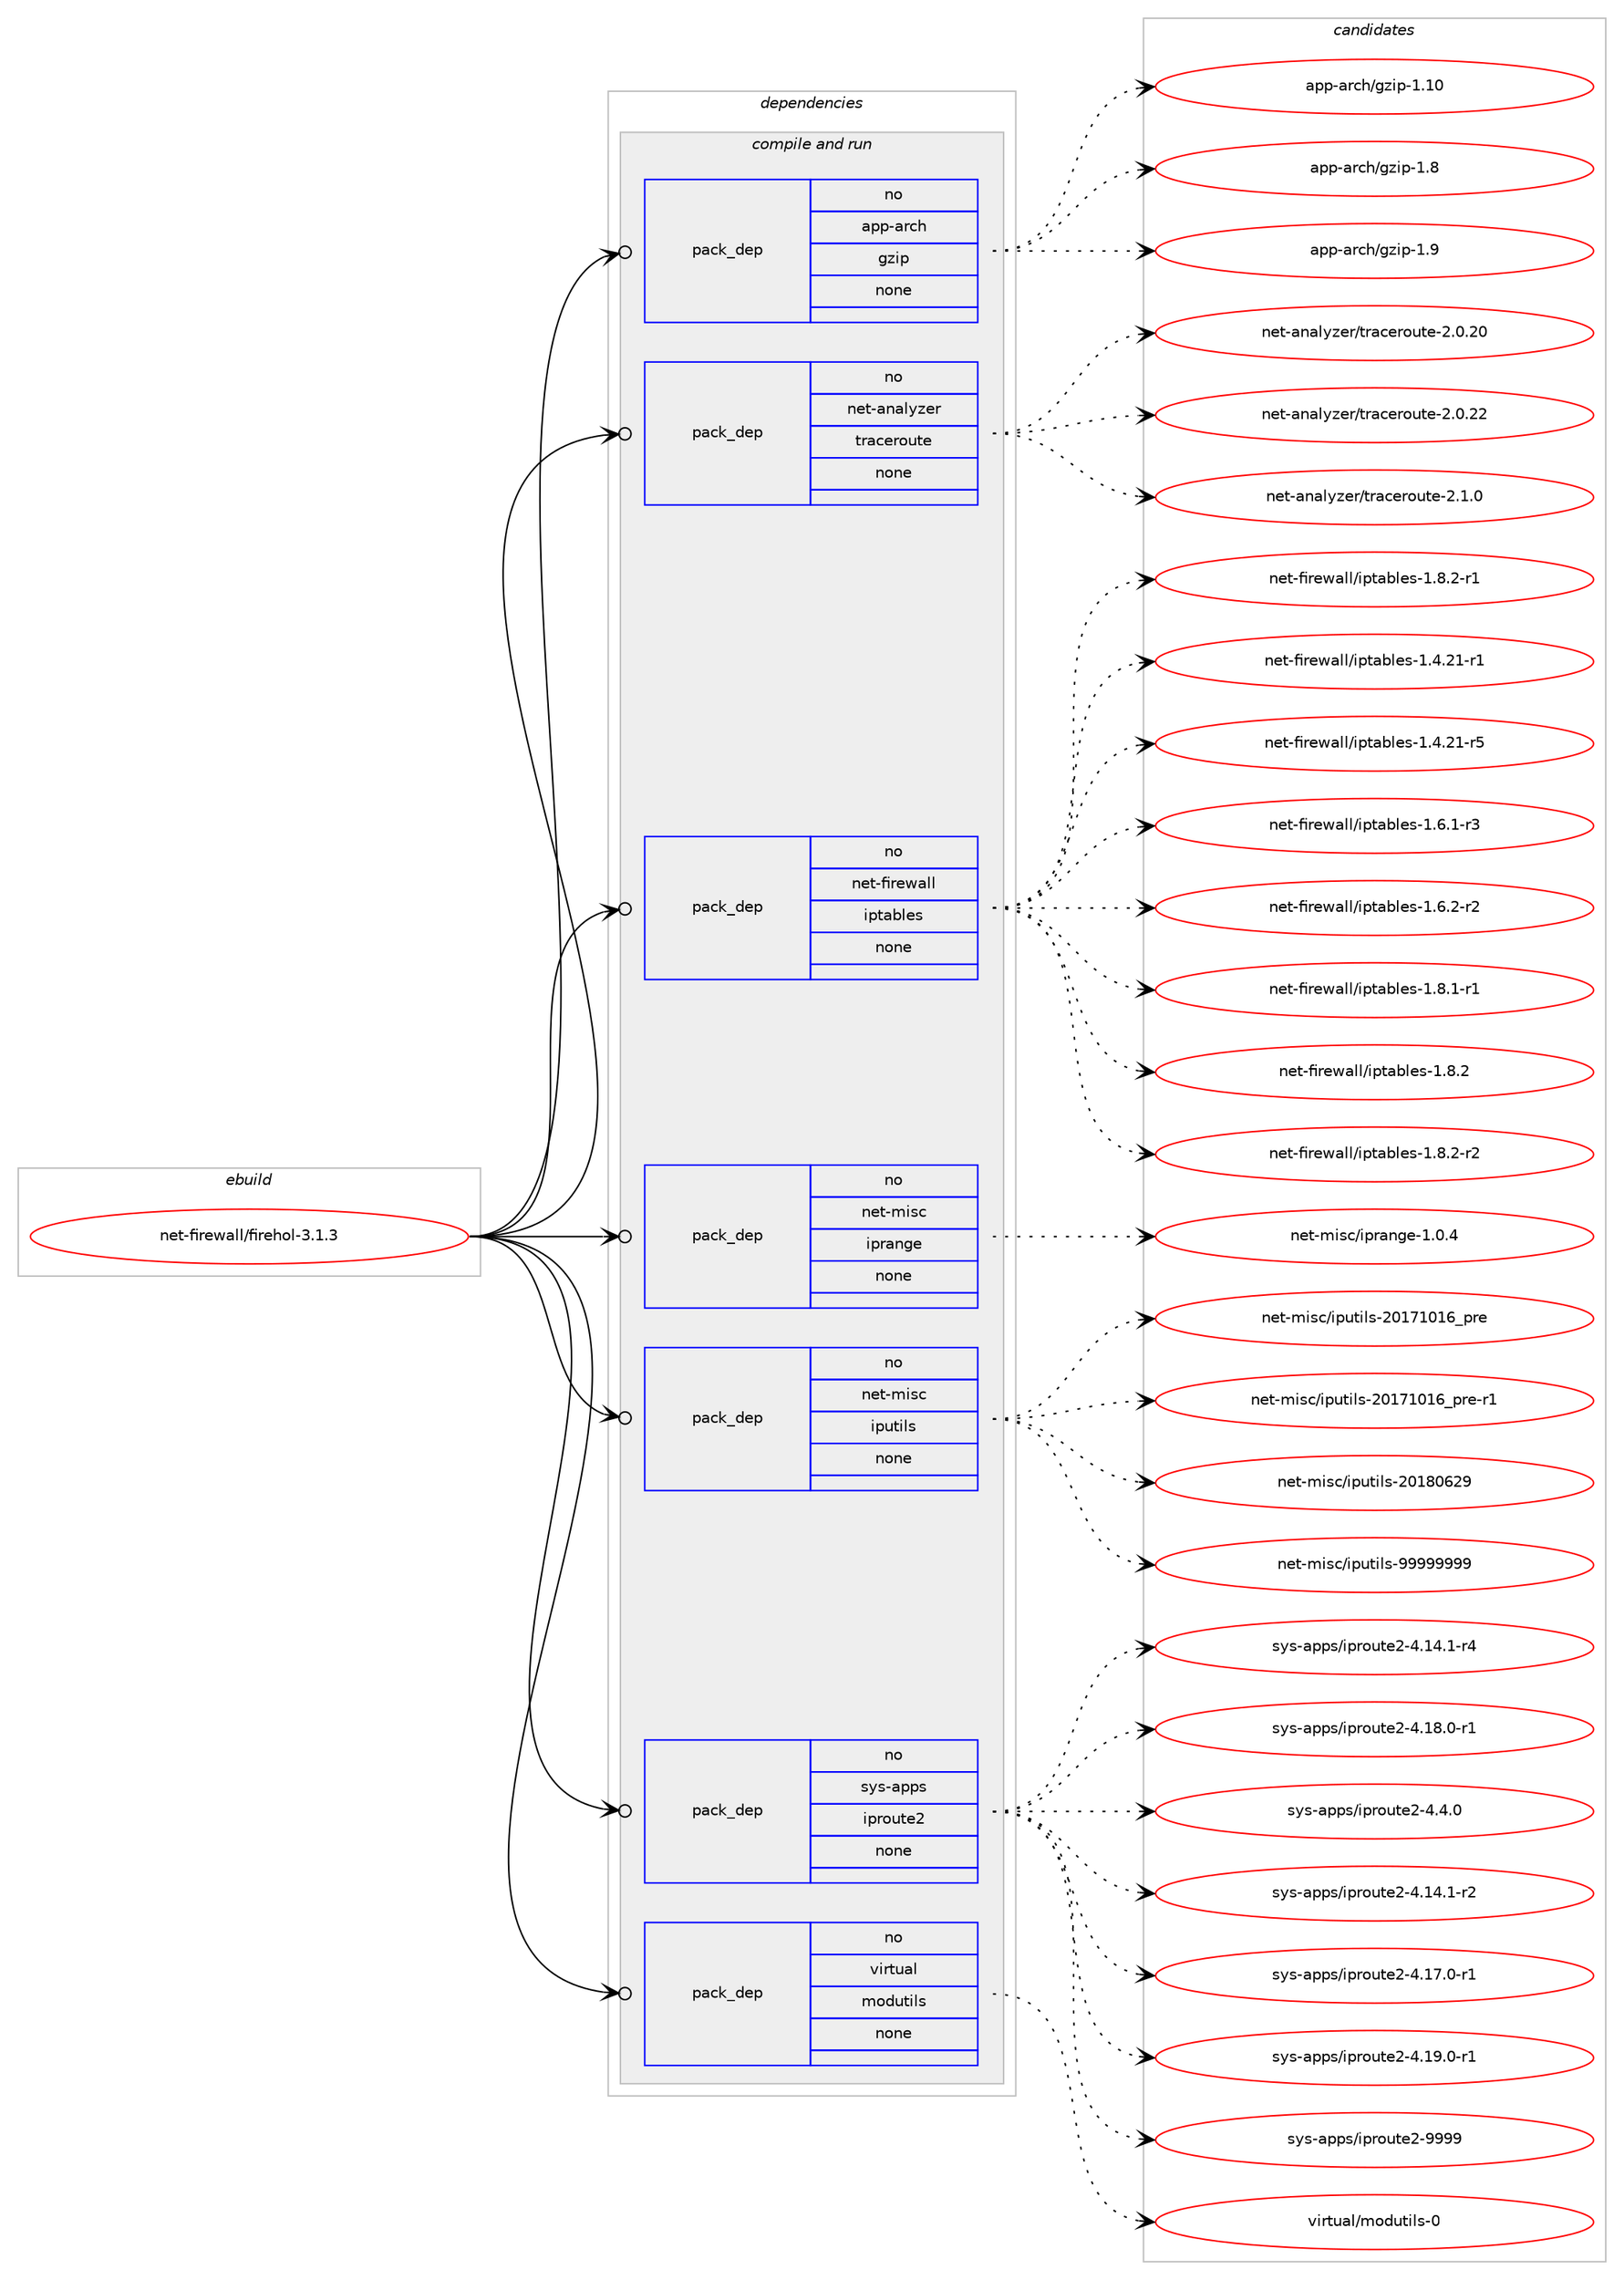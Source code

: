 digraph prolog {

# *************
# Graph options
# *************

newrank=true;
concentrate=true;
compound=true;
graph [rankdir=LR,fontname=Helvetica,fontsize=10,ranksep=1.5];#, ranksep=2.5, nodesep=0.2];
edge  [arrowhead=vee];
node  [fontname=Helvetica,fontsize=10];

# **********
# The ebuild
# **********

subgraph cluster_leftcol {
color=gray;
rank=same;
label=<<i>ebuild</i>>;
id [label="net-firewall/firehol-3.1.3", color=red, width=4, href="../net-firewall/firehol-3.1.3.svg"];
}

# ****************
# The dependencies
# ****************

subgraph cluster_midcol {
color=gray;
label=<<i>dependencies</i>>;
subgraph cluster_compile {
fillcolor="#eeeeee";
style=filled;
label=<<i>compile</i>>;
}
subgraph cluster_compileandrun {
fillcolor="#eeeeee";
style=filled;
label=<<i>compile and run</i>>;
subgraph pack2717 {
dependency3296 [label=<<TABLE BORDER="0" CELLBORDER="1" CELLSPACING="0" CELLPADDING="4" WIDTH="220"><TR><TD ROWSPAN="6" CELLPADDING="30">pack_dep</TD></TR><TR><TD WIDTH="110">no</TD></TR><TR><TD>app-arch</TD></TR><TR><TD>gzip</TD></TR><TR><TD>none</TD></TR><TR><TD></TD></TR></TABLE>>, shape=none, color=blue];
}
id:e -> dependency3296:w [weight=20,style="solid",arrowhead="odotvee"];
subgraph pack2718 {
dependency3297 [label=<<TABLE BORDER="0" CELLBORDER="1" CELLSPACING="0" CELLPADDING="4" WIDTH="220"><TR><TD ROWSPAN="6" CELLPADDING="30">pack_dep</TD></TR><TR><TD WIDTH="110">no</TD></TR><TR><TD>net-analyzer</TD></TR><TR><TD>traceroute</TD></TR><TR><TD>none</TD></TR><TR><TD></TD></TR></TABLE>>, shape=none, color=blue];
}
id:e -> dependency3297:w [weight=20,style="solid",arrowhead="odotvee"];
subgraph pack2719 {
dependency3298 [label=<<TABLE BORDER="0" CELLBORDER="1" CELLSPACING="0" CELLPADDING="4" WIDTH="220"><TR><TD ROWSPAN="6" CELLPADDING="30">pack_dep</TD></TR><TR><TD WIDTH="110">no</TD></TR><TR><TD>net-firewall</TD></TR><TR><TD>iptables</TD></TR><TR><TD>none</TD></TR><TR><TD></TD></TR></TABLE>>, shape=none, color=blue];
}
id:e -> dependency3298:w [weight=20,style="solid",arrowhead="odotvee"];
subgraph pack2720 {
dependency3299 [label=<<TABLE BORDER="0" CELLBORDER="1" CELLSPACING="0" CELLPADDING="4" WIDTH="220"><TR><TD ROWSPAN="6" CELLPADDING="30">pack_dep</TD></TR><TR><TD WIDTH="110">no</TD></TR><TR><TD>net-misc</TD></TR><TR><TD>iprange</TD></TR><TR><TD>none</TD></TR><TR><TD></TD></TR></TABLE>>, shape=none, color=blue];
}
id:e -> dependency3299:w [weight=20,style="solid",arrowhead="odotvee"];
subgraph pack2721 {
dependency3300 [label=<<TABLE BORDER="0" CELLBORDER="1" CELLSPACING="0" CELLPADDING="4" WIDTH="220"><TR><TD ROWSPAN="6" CELLPADDING="30">pack_dep</TD></TR><TR><TD WIDTH="110">no</TD></TR><TR><TD>net-misc</TD></TR><TR><TD>iputils</TD></TR><TR><TD>none</TD></TR><TR><TD></TD></TR></TABLE>>, shape=none, color=blue];
}
id:e -> dependency3300:w [weight=20,style="solid",arrowhead="odotvee"];
subgraph pack2722 {
dependency3301 [label=<<TABLE BORDER="0" CELLBORDER="1" CELLSPACING="0" CELLPADDING="4" WIDTH="220"><TR><TD ROWSPAN="6" CELLPADDING="30">pack_dep</TD></TR><TR><TD WIDTH="110">no</TD></TR><TR><TD>sys-apps</TD></TR><TR><TD>iproute2</TD></TR><TR><TD>none</TD></TR><TR><TD></TD></TR></TABLE>>, shape=none, color=blue];
}
id:e -> dependency3301:w [weight=20,style="solid",arrowhead="odotvee"];
subgraph pack2723 {
dependency3302 [label=<<TABLE BORDER="0" CELLBORDER="1" CELLSPACING="0" CELLPADDING="4" WIDTH="220"><TR><TD ROWSPAN="6" CELLPADDING="30">pack_dep</TD></TR><TR><TD WIDTH="110">no</TD></TR><TR><TD>virtual</TD></TR><TR><TD>modutils</TD></TR><TR><TD>none</TD></TR><TR><TD></TD></TR></TABLE>>, shape=none, color=blue];
}
id:e -> dependency3302:w [weight=20,style="solid",arrowhead="odotvee"];
}
subgraph cluster_run {
fillcolor="#eeeeee";
style=filled;
label=<<i>run</i>>;
}
}

# **************
# The candidates
# **************

subgraph cluster_choices {
rank=same;
color=gray;
label=<<i>candidates</i>>;

subgraph choice2717 {
color=black;
nodesep=1;
choice97112112459711499104471031221051124549464948 [label="app-arch/gzip-1.10", color=red, width=4,href="../app-arch/gzip-1.10.svg"];
choice971121124597114991044710312210511245494656 [label="app-arch/gzip-1.8", color=red, width=4,href="../app-arch/gzip-1.8.svg"];
choice971121124597114991044710312210511245494657 [label="app-arch/gzip-1.9", color=red, width=4,href="../app-arch/gzip-1.9.svg"];
dependency3296:e -> choice97112112459711499104471031221051124549464948:w [style=dotted,weight="100"];
dependency3296:e -> choice971121124597114991044710312210511245494656:w [style=dotted,weight="100"];
dependency3296:e -> choice971121124597114991044710312210511245494657:w [style=dotted,weight="100"];
}
subgraph choice2718 {
color=black;
nodesep=1;
choice11010111645971109710812112210111447116114979910111411111711610145504648465048 [label="net-analyzer/traceroute-2.0.20", color=red, width=4,href="../net-analyzer/traceroute-2.0.20.svg"];
choice11010111645971109710812112210111447116114979910111411111711610145504648465050 [label="net-analyzer/traceroute-2.0.22", color=red, width=4,href="../net-analyzer/traceroute-2.0.22.svg"];
choice110101116459711097108121122101114471161149799101114111117116101455046494648 [label="net-analyzer/traceroute-2.1.0", color=red, width=4,href="../net-analyzer/traceroute-2.1.0.svg"];
dependency3297:e -> choice11010111645971109710812112210111447116114979910111411111711610145504648465048:w [style=dotted,weight="100"];
dependency3297:e -> choice11010111645971109710812112210111447116114979910111411111711610145504648465050:w [style=dotted,weight="100"];
dependency3297:e -> choice110101116459711097108121122101114471161149799101114111117116101455046494648:w [style=dotted,weight="100"];
}
subgraph choice2719 {
color=black;
nodesep=1;
choice11010111645102105114101119971081084710511211697981081011154549465646504511449 [label="net-firewall/iptables-1.8.2-r1", color=red, width=4,href="../net-firewall/iptables-1.8.2-r1.svg"];
choice1101011164510210511410111997108108471051121169798108101115454946524650494511449 [label="net-firewall/iptables-1.4.21-r1", color=red, width=4,href="../net-firewall/iptables-1.4.21-r1.svg"];
choice1101011164510210511410111997108108471051121169798108101115454946524650494511453 [label="net-firewall/iptables-1.4.21-r5", color=red, width=4,href="../net-firewall/iptables-1.4.21-r5.svg"];
choice11010111645102105114101119971081084710511211697981081011154549465446494511451 [label="net-firewall/iptables-1.6.1-r3", color=red, width=4,href="../net-firewall/iptables-1.6.1-r3.svg"];
choice11010111645102105114101119971081084710511211697981081011154549465446504511450 [label="net-firewall/iptables-1.6.2-r2", color=red, width=4,href="../net-firewall/iptables-1.6.2-r2.svg"];
choice11010111645102105114101119971081084710511211697981081011154549465646494511449 [label="net-firewall/iptables-1.8.1-r1", color=red, width=4,href="../net-firewall/iptables-1.8.1-r1.svg"];
choice1101011164510210511410111997108108471051121169798108101115454946564650 [label="net-firewall/iptables-1.8.2", color=red, width=4,href="../net-firewall/iptables-1.8.2.svg"];
choice11010111645102105114101119971081084710511211697981081011154549465646504511450 [label="net-firewall/iptables-1.8.2-r2", color=red, width=4,href="../net-firewall/iptables-1.8.2-r2.svg"];
dependency3298:e -> choice11010111645102105114101119971081084710511211697981081011154549465646504511449:w [style=dotted,weight="100"];
dependency3298:e -> choice1101011164510210511410111997108108471051121169798108101115454946524650494511449:w [style=dotted,weight="100"];
dependency3298:e -> choice1101011164510210511410111997108108471051121169798108101115454946524650494511453:w [style=dotted,weight="100"];
dependency3298:e -> choice11010111645102105114101119971081084710511211697981081011154549465446494511451:w [style=dotted,weight="100"];
dependency3298:e -> choice11010111645102105114101119971081084710511211697981081011154549465446504511450:w [style=dotted,weight="100"];
dependency3298:e -> choice11010111645102105114101119971081084710511211697981081011154549465646494511449:w [style=dotted,weight="100"];
dependency3298:e -> choice1101011164510210511410111997108108471051121169798108101115454946564650:w [style=dotted,weight="100"];
dependency3298:e -> choice11010111645102105114101119971081084710511211697981081011154549465646504511450:w [style=dotted,weight="100"];
}
subgraph choice2720 {
color=black;
nodesep=1;
choice11010111645109105115994710511211497110103101454946484652 [label="net-misc/iprange-1.0.4", color=red, width=4,href="../net-misc/iprange-1.0.4.svg"];
dependency3299:e -> choice11010111645109105115994710511211497110103101454946484652:w [style=dotted,weight="100"];
}
subgraph choice2721 {
color=black;
nodesep=1;
choice11010111645109105115994710511211711610510811545504849554948495495112114101 [label="net-misc/iputils-20171016_pre", color=red, width=4,href="../net-misc/iputils-20171016_pre.svg"];
choice110101116451091051159947105112117116105108115455048495549484954951121141014511449 [label="net-misc/iputils-20171016_pre-r1", color=red, width=4,href="../net-misc/iputils-20171016_pre-r1.svg"];
choice110101116451091051159947105112117116105108115455048495648545057 [label="net-misc/iputils-20180629", color=red, width=4,href="../net-misc/iputils-20180629.svg"];
choice110101116451091051159947105112117116105108115455757575757575757 [label="net-misc/iputils-99999999", color=red, width=4,href="../net-misc/iputils-99999999.svg"];
dependency3300:e -> choice11010111645109105115994710511211711610510811545504849554948495495112114101:w [style=dotted,weight="100"];
dependency3300:e -> choice110101116451091051159947105112117116105108115455048495549484954951121141014511449:w [style=dotted,weight="100"];
dependency3300:e -> choice110101116451091051159947105112117116105108115455048495648545057:w [style=dotted,weight="100"];
dependency3300:e -> choice110101116451091051159947105112117116105108115455757575757575757:w [style=dotted,weight="100"];
}
subgraph choice2722 {
color=black;
nodesep=1;
choice11512111545971121121154710511211411111711610150455246495246494511452 [label="sys-apps/iproute2-4.14.1-r4", color=red, width=4,href="../sys-apps/iproute2-4.14.1-r4.svg"];
choice11512111545971121121154710511211411111711610150455246495646484511449 [label="sys-apps/iproute2-4.18.0-r1", color=red, width=4,href="../sys-apps/iproute2-4.18.0-r1.svg"];
choice11512111545971121121154710511211411111711610150455246524648 [label="sys-apps/iproute2-4.4.0", color=red, width=4,href="../sys-apps/iproute2-4.4.0.svg"];
choice11512111545971121121154710511211411111711610150455246495246494511450 [label="sys-apps/iproute2-4.14.1-r2", color=red, width=4,href="../sys-apps/iproute2-4.14.1-r2.svg"];
choice11512111545971121121154710511211411111711610150455246495546484511449 [label="sys-apps/iproute2-4.17.0-r1", color=red, width=4,href="../sys-apps/iproute2-4.17.0-r1.svg"];
choice11512111545971121121154710511211411111711610150455246495746484511449 [label="sys-apps/iproute2-4.19.0-r1", color=red, width=4,href="../sys-apps/iproute2-4.19.0-r1.svg"];
choice115121115459711211211547105112114111117116101504557575757 [label="sys-apps/iproute2-9999", color=red, width=4,href="../sys-apps/iproute2-9999.svg"];
dependency3301:e -> choice11512111545971121121154710511211411111711610150455246495246494511452:w [style=dotted,weight="100"];
dependency3301:e -> choice11512111545971121121154710511211411111711610150455246495646484511449:w [style=dotted,weight="100"];
dependency3301:e -> choice11512111545971121121154710511211411111711610150455246524648:w [style=dotted,weight="100"];
dependency3301:e -> choice11512111545971121121154710511211411111711610150455246495246494511450:w [style=dotted,weight="100"];
dependency3301:e -> choice11512111545971121121154710511211411111711610150455246495546484511449:w [style=dotted,weight="100"];
dependency3301:e -> choice11512111545971121121154710511211411111711610150455246495746484511449:w [style=dotted,weight="100"];
dependency3301:e -> choice115121115459711211211547105112114111117116101504557575757:w [style=dotted,weight="100"];
}
subgraph choice2723 {
color=black;
nodesep=1;
choice11810511411611797108471091111001171161051081154548 [label="virtual/modutils-0", color=red, width=4,href="../virtual/modutils-0.svg"];
dependency3302:e -> choice11810511411611797108471091111001171161051081154548:w [style=dotted,weight="100"];
}
}

}
